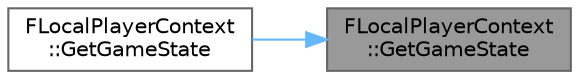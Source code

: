 digraph "FLocalPlayerContext::GetGameState"
{
 // INTERACTIVE_SVG=YES
 // LATEX_PDF_SIZE
  bgcolor="transparent";
  edge [fontname=Helvetica,fontsize=10,labelfontname=Helvetica,labelfontsize=10];
  node [fontname=Helvetica,fontsize=10,shape=box,height=0.2,width=0.4];
  rankdir="RL";
  Node1 [id="Node000001",label="FLocalPlayerContext\l::GetGameState",height=0.2,width=0.4,color="gray40", fillcolor="grey60", style="filled", fontcolor="black",tooltip="Getter for the Game State Base."];
  Node1 -> Node2 [id="edge1_Node000001_Node000002",dir="back",color="steelblue1",style="solid",tooltip=" "];
  Node2 [id="Node000002",label="FLocalPlayerContext\l::GetGameState",height=0.2,width=0.4,color="grey40", fillcolor="white", style="filled",URL="$d5/db0/structFLocalPlayerContext.html#a03c177958f02024d8e664ea5f31bef7a",tooltip="Templated Getter for the Game State."];
}
